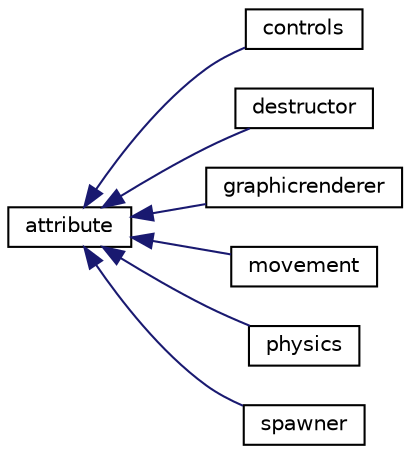 digraph "Graphical Class Hierarchy"
{
 // INTERACTIVE_SVG=YES
  edge [fontname="Helvetica",fontsize="10",labelfontname="Helvetica",labelfontsize="10"];
  node [fontname="Helvetica",fontsize="10",shape=record];
  rankdir="LR";
  Node0 [label="attribute",height=0.2,width=0.4,color="black", fillcolor="white", style="filled",URL="$classattribute.html",tooltip="Class designed to be attached to entities in order to characterize them and give them particular beha..."];
  Node0 -> Node1 [dir="back",color="midnightblue",fontsize="10",style="solid",fontname="Helvetica"];
  Node1 [label="controls",height=0.2,width=0.4,color="black", fillcolor="white", style="filled",URL="$classcontrols.html",tooltip="This attribute manages user input and allows its parent entity to move and to trigger the spawner att..."];
  Node0 -> Node2 [dir="back",color="midnightblue",fontsize="10",style="solid",fontname="Helvetica"];
  Node2 [label="destructor",height=0.2,width=0.4,color="black", fillcolor="white", style="filled",URL="$classdestructor.html",tooltip="This attribute is used to destruct entities in the scene. If it is attached to an entity..."];
  Node0 -> Node3 [dir="back",color="midnightblue",fontsize="10",style="solid",fontname="Helvetica"];
  Node3 [label="graphicrenderer",height=0.2,width=0.4,color="black", fillcolor="white", style="filled",URL="$classgraphicrenderer.html",tooltip="Attribute used to let the entities have a sprite and collisions. "];
  Node0 -> Node4 [dir="back",color="midnightblue",fontsize="10",style="solid",fontname="Helvetica"];
  Node4 [label="movement",height=0.2,width=0.4,color="black", fillcolor="white", style="filled",URL="$classmovement.html"];
  Node0 -> Node5 [dir="back",color="midnightblue",fontsize="10",style="solid",fontname="Helvetica"];
  Node5 [label="physics",height=0.2,width=0.4,color="black", fillcolor="white", style="filled",URL="$classphysics.html",tooltip="Attribute that allows the parent entity to have a uniform rectilinear motion by tweaking the angle of..."];
  Node0 -> Node6 [dir="back",color="midnightblue",fontsize="10",style="solid",fontname="Helvetica"];
  Node6 [label="spawner",height=0.2,width=0.4,color="black", fillcolor="white", style="filled",URL="$classspawner.html"];
}
